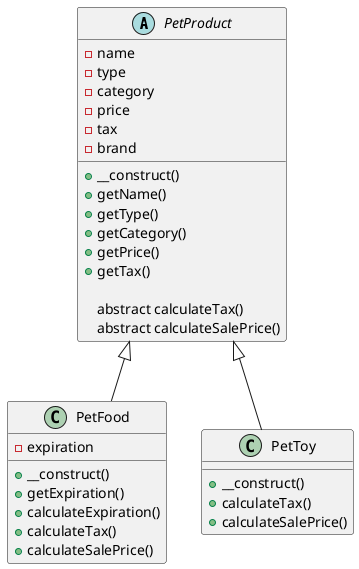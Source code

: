 @startuml

abstract class PetProduct {
  - name
  - type
  - category
  - price
  - tax
  -brand

  + __construct()
  + getName()
  + getType()
  + getCategory()
  + getPrice()
  + getTax()
  
  abstract calculateTax()
  abstract calculateSalePrice()
}

class PetFood extends PetProduct {
  - expiration

  + __construct()
  + getExpiration()
  + calculateExpiration()
  + calculateTax()
  + calculateSalePrice()
}

class PetToy extends PetProduct {

  + __construct()
  + calculateTax()
  + calculateSalePrice()
}

@enduml

